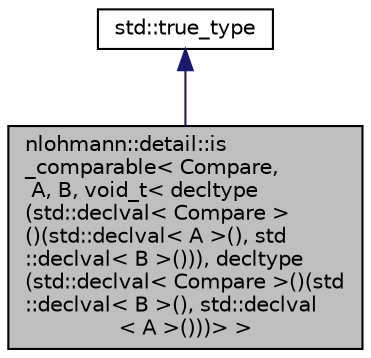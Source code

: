 digraph "nlohmann::detail::is_comparable&lt; Compare, A, B, void_t&lt; decltype(std::declval&lt; Compare &gt;()(std::declval&lt; A &gt;(), std::declval&lt; B &gt;())), decltype(std::declval&lt; Compare &gt;()(std::declval&lt; B &gt;(), std::declval&lt; A &gt;()))&gt; &gt;"
{
 // LATEX_PDF_SIZE
  edge [fontname="Helvetica",fontsize="10",labelfontname="Helvetica",labelfontsize="10"];
  node [fontname="Helvetica",fontsize="10",shape=record];
  Node1 [label="nlohmann::detail::is\l_comparable\< Compare,\l A, B, void_t\< decltype\l(std::declval\< Compare \>\l()(std::declval\< A \>(), std\l::declval\< B \>())), decltype\l(std::declval\< Compare \>()(std\l::declval\< B \>(), std::declval\l\< A \>()))\> \>",height=0.2,width=0.4,color="black", fillcolor="grey75", style="filled", fontcolor="black",tooltip=" "];
  Node2 -> Node1 [dir="back",color="midnightblue",fontsize="10",style="solid",fontname="Helvetica"];
  Node2 [label="std::true_type",height=0.2,width=0.4,color="black", fillcolor="white", style="filled",tooltip=" "];
}
